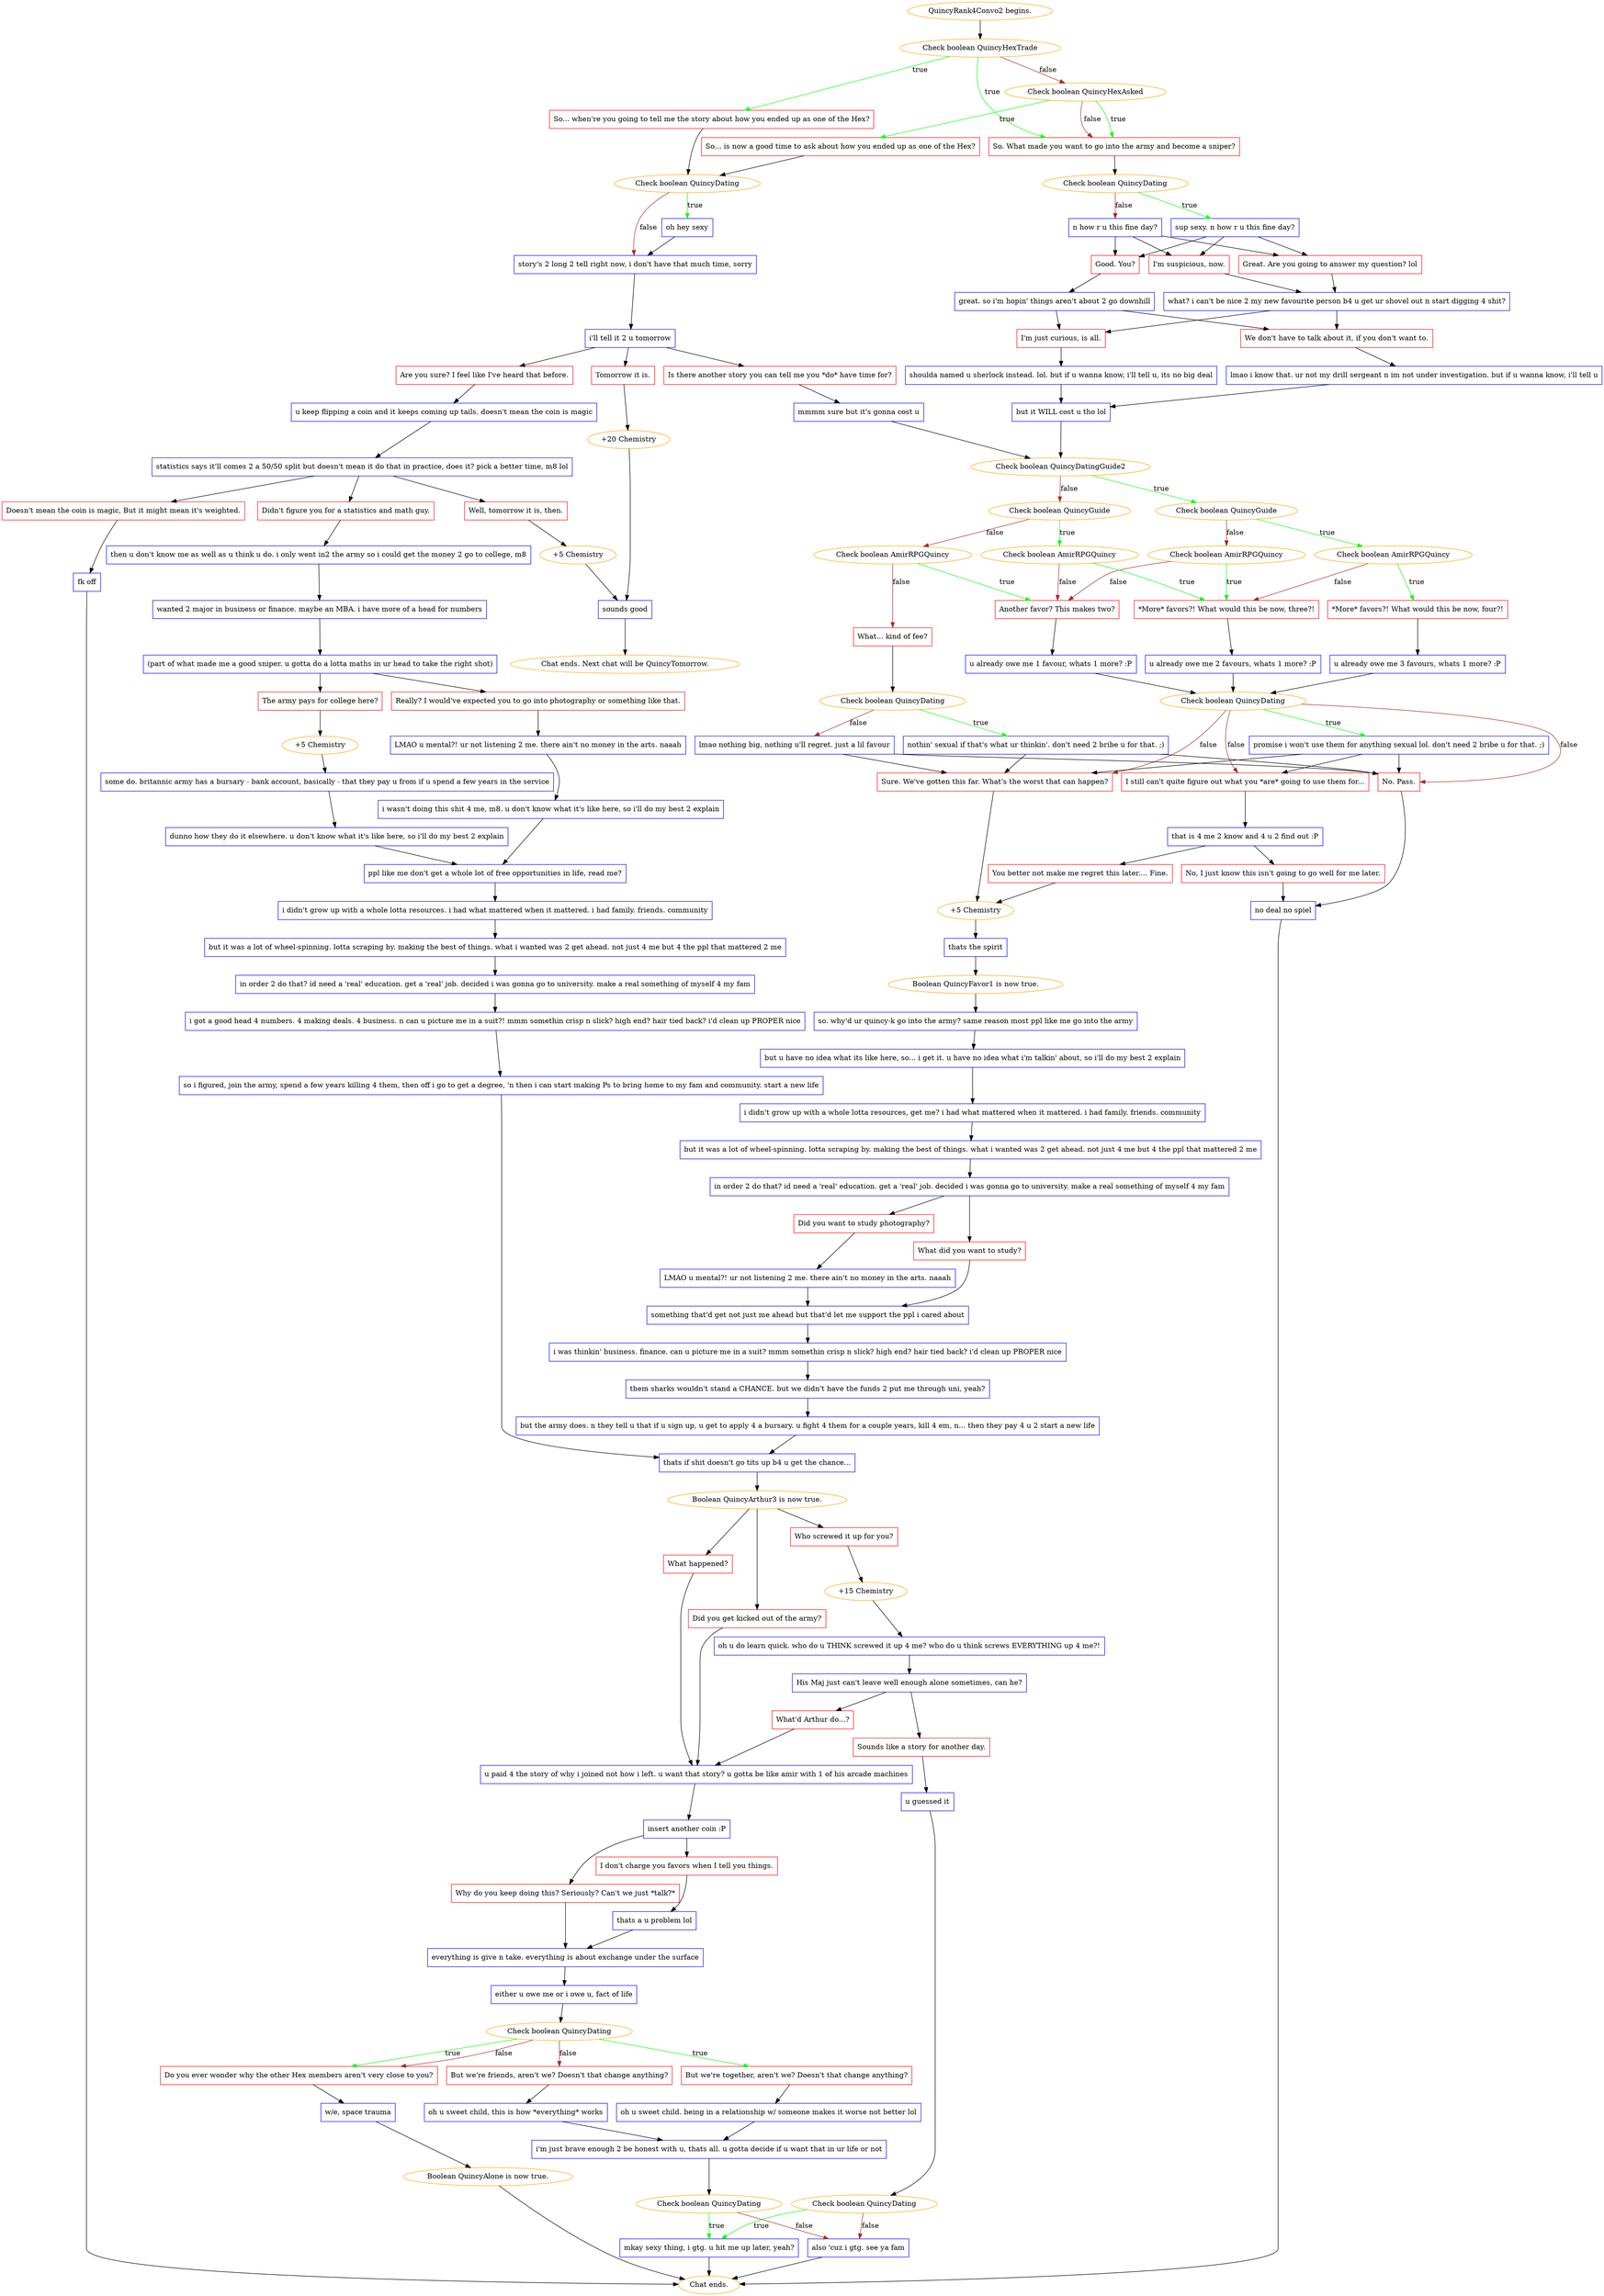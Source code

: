 digraph {
	"QuincyRank4Convo2 begins." [color=orange];
		"QuincyRank4Convo2 begins." -> 1956;
	1956 [label="Check boolean QuincyHexTrade",color=orange];
		1956 -> 1954 [label=true,color=green];
		1956 -> 1958 [label=true,color=green];
		1956 -> 1957 [label=false,color=brown];
	1954 [label="So. What made you want to go into the army and become a sniper?",shape=box,color=red];
		1954 -> 1960;
	1958 [label="So... when're you going to tell me the story about how you ended up as one of the Hex?",shape=box,color=red];
		1958 -> 1961;
	1957 [label="Check boolean QuincyHexAsked",color=orange];
		1957 -> 1959 [label=true,color=green];
		1957 -> 1954 [label=true,color=green];
		1957 -> 1954 [label=false,color=brown];
	1960 [label="Check boolean QuincyDating",color=orange];
		1960 -> 1962 [label=true,color=green];
		1960 -> 1963 [label=false,color=brown];
	1961 [label="Check boolean QuincyDating",color=orange];
		1961 -> 1964 [label=true,color=green];
		1961 -> 1965 [label=false,color=brown];
	1959 [label="So... is now a good time to ask about how you ended up as one of the Hex?",shape=box,color=red];
		1959 -> 1961;
	1962 [label="sup sexy. n how r u this fine day?",shape=box,color=blue];
		1962 -> 1966;
		1962 -> 1967;
		1962 -> 1968;
	1963 [label="n how r u this fine day?",shape=box,color=blue];
		1963 -> 1966;
		1963 -> 1967;
		1963 -> 1968;
	1964 [label="oh hey sexy",shape=box,color=blue];
		1964 -> 1965;
	1965 [label="story's 2 long 2 tell right now, i don't have that much time, sorry",shape=box,color=blue];
		1965 -> 1969;
	1966 [label="Good. You?",shape=box,color=red];
		1966 -> 1973;
	1967 [label="I'm suspicious, now.",shape=box,color=red];
		1967 -> 1974;
	1968 [label="Great. Are you going to answer my question? lol",shape=box,color=red];
		1968 -> 1974;
	1969 [label="i'll tell it 2 u tomorrow",shape=box,color=blue];
		1969 -> 1970;
		1969 -> 1971;
		1969 -> j3636102830;
	1973 [label="great. so i'm hopin' things aren't about 2 go downhill",shape=box,color=blue];
		1973 -> 1975;
		1973 -> 1976;
	1974 [label="what? i can't be nice 2 my new favourite person b4 u get ur shovel out n start digging 4 shit?",shape=box,color=blue];
		1974 -> 1975;
		1974 -> 1976;
	1970 [label="Is there another story you can tell me you *do* have time for?",shape=box,color=red];
		1970 -> 1980;
	1971 [label="Are you sure? I feel like I've heard that before.",shape=box,color=red];
		1971 -> 1981;
	j3636102830 [label="Tomorrow it is.",shape=box,color=red];
		j3636102830 -> j1364522188;
	1975 [label="I'm just curious, is all.",shape=box,color=red];
		1975 -> 1977;
	1976 [label="We don't have to talk about it, if you don't want to.",shape=box,color=red];
		1976 -> 1978;
	1980 [label="mmmm sure but it's gonna cost u",shape=box,color=blue];
		1980 -> 1985;
	1981 [label="u keep flipping a coin and it keeps coming up tails. doesn't mean the coin is magic",shape=box,color=blue];
		1981 -> 1984;
	j1364522188 [label="+20 Chemistry",color=orange];
		j1364522188 -> j3354190142;
	1977 [label="shoulda named u sherlock instead. lol. but if u wanna know, i'll tell u, its no big deal",shape=box,color=blue];
		1977 -> 1979;
	1978 [label="lmao i know that. ur not my drill sergeant n im not under investigation. but if u wanna know, i'll tell u",shape=box,color=blue];
		1978 -> 1979;
	1985 [label="Check boolean QuincyDatingGuide2",color=orange];
		1985 -> 1986 [label=true,color=green];
		1985 -> 1987 [label=false,color=brown];
	1984 [label="statistics says it'll comes 2 a 50/50 split but doesn't mean it do that in practice, does it? pick a better time, m8 lol",shape=box,color=blue];
		1984 -> 1996;
		1984 -> j3528695456;
		1984 -> j472754152;
	j3354190142 [label="sounds good",shape=box,color=blue];
		j3354190142 -> "Chat ends. Next chat will be QuincyTomorrow.";
	1979 [label="but it WILL cost u tho lol",shape=box,color=blue];
		1979 -> 1985;
	1986 [label="Check boolean QuincyGuide",color=orange];
		1986 -> 1988 [label=true,color=green];
		1986 -> 1989 [label=false,color=brown];
	1987 [label="Check boolean QuincyGuide",color=orange];
		1987 -> 1995 [label=true,color=green];
		1987 -> 1994 [label=false,color=brown];
	1996 [label="Didn't figure you for a statistics and math guy.",shape=box,color=red];
		1996 -> 2005;
	j3528695456 [label="Doesn't mean the coin is magic, But it might mean it's weighted.",shape=box,color=red];
		j3528695456 -> j2421371699;
	j472754152 [label="Well, tomorrow it is, then.",shape=box,color=red];
		j472754152 -> j2767263343;
	"Chat ends. Next chat will be QuincyTomorrow." [color=orange];
	1988 [label="Check boolean AmirRPGQuincy",color=orange];
		1988 -> 1990 [label=true,color=green];
		1988 -> 1991 [label=false,color=brown];
	1989 [label="Check boolean AmirRPGQuincy",color=orange];
		1989 -> 1991 [label=true,color=green];
		1989 -> 1992 [label=false,color=brown];
	1995 [label="Check boolean AmirRPGQuincy",color=orange];
		1995 -> 1991 [label=true,color=green];
		1995 -> 1992 [label=false,color=brown];
	1994 [label="Check boolean AmirRPGQuincy",color=orange];
		1994 -> 1992 [label=true,color=green];
		1994 -> 1993 [label=false,color=brown];
	2005 [label="then u don't know me as well as u think u do. i only went in2 the army so i could get the money 2 go to college, m8",shape=box,color=blue];
		2005 -> 2004;
	j2421371699 [label="fk off",shape=box,color=blue];
		j2421371699 -> "Chat ends.";
	j2767263343 [label="+5 Chemistry",color=orange];
		j2767263343 -> j3354190142;
	1990 [label="*More* favors?! What would this be now, four?!",shape=box,color=red];
		1990 -> 2020;
	1991 [label="*More* favors?! What would this be now, three?!",shape=box,color=red];
		1991 -> 2021;
	1992 [label="Another favor? This makes two?",shape=box,color=red];
		1992 -> 2022;
	1993 [label="What... kind of fee?",shape=box,color=red];
		1993 -> 2023;
	2004 [label="wanted 2 major in business or finance. maybe an MBA. i have more of a head for numbers",shape=box,color=blue];
		2004 -> 2006;
	"Chat ends." [color=orange];
	2020 [label="u already owe me 3 favours, whats 1 more? :P",shape=box,color=blue];
		2020 -> 2026;
	2021 [label="u already owe me 2 favours, whats 1 more? :P",shape=box,color=blue];
		2021 -> 2026;
	2022 [label="u already owe me 1 favour, whats 1 more? :P",shape=box,color=blue];
		2022 -> 2026;
	2023 [label="Check boolean QuincyDating",color=orange];
		2023 -> 2024 [label=true,color=green];
		2023 -> 2025 [label=false,color=brown];
	2006 [label="(part of what made me a good sniper. u gotta do a lotta maths in ur head to take the right shot)",shape=box,color=blue];
		2006 -> 2007;
		2006 -> 2008;
	2026 [label="Check boolean QuincyDating",color=orange];
		2026 -> 2027 [label=true,color=green];
		2026 -> 2030 [label=false,color=brown];
		2026 -> j3222001435 [label=false,color=brown];
		2026 -> 2028 [label=false,color=brown];
	2024 [label="nothin' sexual if that's what ur thinkin'. don't need 2 bribe u for that. ;)",shape=box,color=blue];
		2024 -> 2028;
		2024 -> j3222001435;
	2025 [label="lmao nothing big, nothing u'll regret. just a lil favour",shape=box,color=blue];
		2025 -> 2028;
		2025 -> j3222001435;
	2007 [label="Really? I would've expected you to go into photography or something like that.",shape=box,color=red];
		2007 -> 2010;
	2008 [label="The army pays for college here?",shape=box,color=red];
		2008 -> 2009;
	2027 [label="promise i won't use them for anything sexual lol. don't need 2 bribe u for that. ;)",shape=box,color=blue];
		2027 -> 2030;
		2027 -> j3222001435;
		2027 -> 2028;
	2030 [label="I still can't quite figure out what you *are* going to use them for...",shape=box,color=red];
		2030 -> 2031;
	j3222001435 [label="No. Pass.",shape=box,color=red];
		j3222001435 -> j798267200;
	2028 [label="Sure. We've gotten this far. What's the worst that can happen?",shape=box,color=red];
		2028 -> 2033;
	2010 [label="LMAO u mental?! ur not listening 2 me. there ain't no money in the arts. naaah",shape=box,color=blue];
		2010 -> 2012;
	2009 [label="+5 Chemistry",color=orange];
		2009 -> 2013;
	2031 [label="that is 4 me 2 know and 4 u 2 find out :P",shape=box,color=blue];
		2031 -> 2036;
		2031 -> j3323274331;
	j798267200 [label="no deal no spiel",shape=box,color=blue];
		j798267200 -> "Chat ends.";
	2033 [label="+5 Chemistry",color=orange];
		2033 -> 2039;
	2012 [label="i wasn't doing this shit 4 me, m8. u don't know what it's like here, so i'll do my best 2 explain",shape=box,color=blue];
		2012 -> 2014;
	2013 [label="some do. britannic army has a bursary - bank account, basically - that they pay u from if u spend a few years in the service",shape=box,color=blue];
		2013 -> 2011;
	2036 [label="You better not make me regret this later.... Fine.",shape=box,color=red];
		2036 -> 2033;
	j3323274331 [label="No, I just know this isn't going to go well for me later.",shape=box,color=red];
		j3323274331 -> j798267200;
	2039 [label="thats the spirit",shape=box,color=blue];
		2039 -> 2040;
	2014 [label="ppl like me don't get a whole lot of free opportunities in life, read me?",shape=box,color=blue];
		2014 -> 2015;
	2011 [label="dunno how they do it elsewhere. u don't know what it's like here, so i'll do my best 2 explain",shape=box,color=blue];
		2011 -> 2014;
	2040 [label="Boolean QuincyFavor1 is now true.",color=orange];
		2040 -> 2041;
	2015 [label="i didn't grow up with a whole lotta resources. i had what mattered when it mattered. i had family. friends. community",shape=box,color=blue];
		2015 -> 2016;
	2041 [label="so. why'd ur quincy-k go into the army? same reason most ppl like me go into the army",shape=box,color=blue];
		2041 -> 2042;
	2016 [label="but it was a lot of wheel-spinning. lotta scraping by. making the best of things. what i wanted was 2 get ahead. not just 4 me but 4 the ppl that mattered 2 me",shape=box,color=blue];
		2016 -> 2017;
	2042 [label="but u have no idea what its like here, so... i get it. u have no idea what i'm talkin' about, so i'll do my best 2 explain",shape=box,color=blue];
		2042 -> 2043;
	2017 [label="in order 2 do that? id need a 'real' education. get a 'real' job. decided i was gonna go to university. make a real something of myself 4 my fam",shape=box,color=blue];
		2017 -> 2018;
	2043 [label="i didn't grow up with a whole lotta resources, get me? i had what mattered when it mattered. i had family. friends. community",shape=box,color=blue];
		2043 -> 2044;
	2018 [label="i got a good head 4 numbers. 4 making deals. 4 business. n can u picture me in a suit?! mmm somethin crisp n slick? high end? hair tied back? i'd clean up PROPER nice",shape=box,color=blue];
		2018 -> 2019;
	2044 [label="but it was a lot of wheel-spinning. lotta scraping by. making the best of things. what i wanted was 2 get ahead. not just 4 me but 4 the ppl that mattered 2 me",shape=box,color=blue];
		2044 -> 2045;
	2019 [label="so i figured, join the army, spend a few years killing 4 them, then off i go to get a degree, 'n then i can start making Ps to bring home to my fam and community. start a new life",shape=box,color=blue];
		2019 -> 2053;
	2045 [label="in order 2 do that? id need a 'real' education. get a 'real' job. decided i was gonna go to university. make a real something of myself 4 my fam",shape=box,color=blue];
		2045 -> 2047;
		2045 -> 2048;
	2053 [label="thats if shit doesn't go tits up b4 u get the chance...",shape=box,color=blue];
		2053 -> 2054;
	2047 [label="Did you want to study photography?",shape=box,color=red];
		2047 -> 2046;
	2048 [label="What did you want to study?",shape=box,color=red];
		2048 -> 2049;
	2054 [label="Boolean QuincyArthur3 is now true.",color=orange];
		2054 -> 2056;
		2054 -> 2055;
		2054 -> 2057;
	2046 [label="LMAO u mental?! ur not listening 2 me. there ain't no money in the arts. naaah",shape=box,color=blue];
		2046 -> 2049;
	2049 [label="something that'd get not just me ahead but that'd let me support the ppl i cared about",shape=box,color=blue];
		2049 -> 2050;
	2056 [label="What happened?",shape=box,color=red];
		2056 -> 2063;
	2055 [label="Who screwed it up for you?",shape=box,color=red];
		2055 -> 2058;
	2057 [label="Did you get kicked out of the army?",shape=box,color=red];
		2057 -> 2063;
	2050 [label="i was thinkin' business. finance. can u picture me in a suit? mmm somethin crisp n slick? high end? hair tied back? i'd clean up PROPER nice",shape=box,color=blue];
		2050 -> 2051;
	2063 [label="u paid 4 the story of why i joined not how i left. u want that story? u gotta be like amir with 1 of his arcade machines",shape=box,color=blue];
		2063 -> 2064;
	2058 [label="+15 Chemistry",color=orange];
		2058 -> 2059;
	2051 [label="them sharks wouldn't stand a CHANCE. but we didn't have the funds 2 put me through uni, yeah?",shape=box,color=blue];
		2051 -> 2052;
	2064 [label="insert another coin :P",shape=box,color=blue];
		2064 -> 2071;
		2064 -> 2072;
	2059 [label="oh u do learn quick. who do u THINK screwed it up 4 me? who do u think screws EVERYTHING up 4 me?!",shape=box,color=blue];
		2059 -> 2060;
	2052 [label="but the army does. n they tell u that if u sign up, u get to apply 4 a bursary. u fight 4 them for a couple years, kill 4 em, n... then they pay 4 u 2 start a new life",shape=box,color=blue];
		2052 -> 2053;
	2071 [label="Why do you keep doing this? Seriously? Can't we just *talk?*",shape=box,color=red];
		2071 -> 2074;
	2072 [label="I don't charge you favors when I tell you things.",shape=box,color=red];
		2072 -> 2073;
	2060 [label="His Maj just can't leave well enough alone sometimes, can he?",shape=box,color=blue];
		2060 -> 2062;
		2060 -> 2061;
	2074 [label="everything is give n take. everything is about exchange under the surface",shape=box,color=blue];
		2074 -> 2075;
	2073 [label="thats a u problem lol",shape=box,color=blue];
		2073 -> 2074;
	2062 [label="What'd Arthur do...?",shape=box,color=red];
		2062 -> 2063;
	2061 [label="Sounds like a story for another day.",shape=box,color=red];
		2061 -> 2066;
	2075 [label="either u owe me or i owe u, fact of life",shape=box,color=blue];
		2075 -> 2076;
	2066 [label="u guessed it",shape=box,color=blue];
		2066 -> 2065;
	2076 [label="Check boolean QuincyDating",color=orange];
		2076 -> 2077 [label=true,color=green];
		2076 -> j4258314140 [label=true,color=green];
		2076 -> 2078 [label=false,color=brown];
		2076 -> j4258314140 [label=false,color=brown];
	2065 [label="Check boolean QuincyDating",color=orange];
		2065 -> j4156329156 [label=true,color=green];
		2065 -> j1208185662 [label=false,color=brown];
	2077 [label="But we're together, aren't we? Doesn't that change anything?",shape=box,color=red];
		2077 -> 2080;
	j4258314140 [label="Do you ever wonder why the other Hex members aren't very close to you?",shape=box,color=red];
		j4258314140 -> j2434689202;
	2078 [label="But we're friends, aren't we? Doesn't that change anything?",shape=box,color=red];
		2078 -> 2081;
	j4156329156 [label="mkay sexy thing, i gtg. u hit me up later, yeah?",shape=box,color=blue];
		j4156329156 -> "Chat ends.";
	j1208185662 [label="also 'cuz i gtg. see ya fam",shape=box,color=blue];
		j1208185662 -> "Chat ends.";
	2080 [label="oh u sweet child. being in a relationship w/ someone makes it worse not better lol",shape=box,color=blue];
		2080 -> 2085;
	j2434689202 [label="w/e, space trauma",shape=box,color=blue];
		j2434689202 -> j1710007921;
	2081 [label="oh u sweet child, this is how *everything* works",shape=box,color=blue];
		2081 -> 2085;
	2085 [label="i'm just brave enough 2 be honest with u, thats all. u gotta decide if u want that in ur life or not",shape=box,color=blue];
		2085 -> 2086;
	j1710007921 [label="Boolean QuincyAlone is now true.",color=orange];
		j1710007921 -> "Chat ends.";
	2086 [label="Check boolean QuincyDating",color=orange];
		2086 -> j4156329156 [label=true,color=green];
		2086 -> j1208185662 [label=false,color=brown];
}